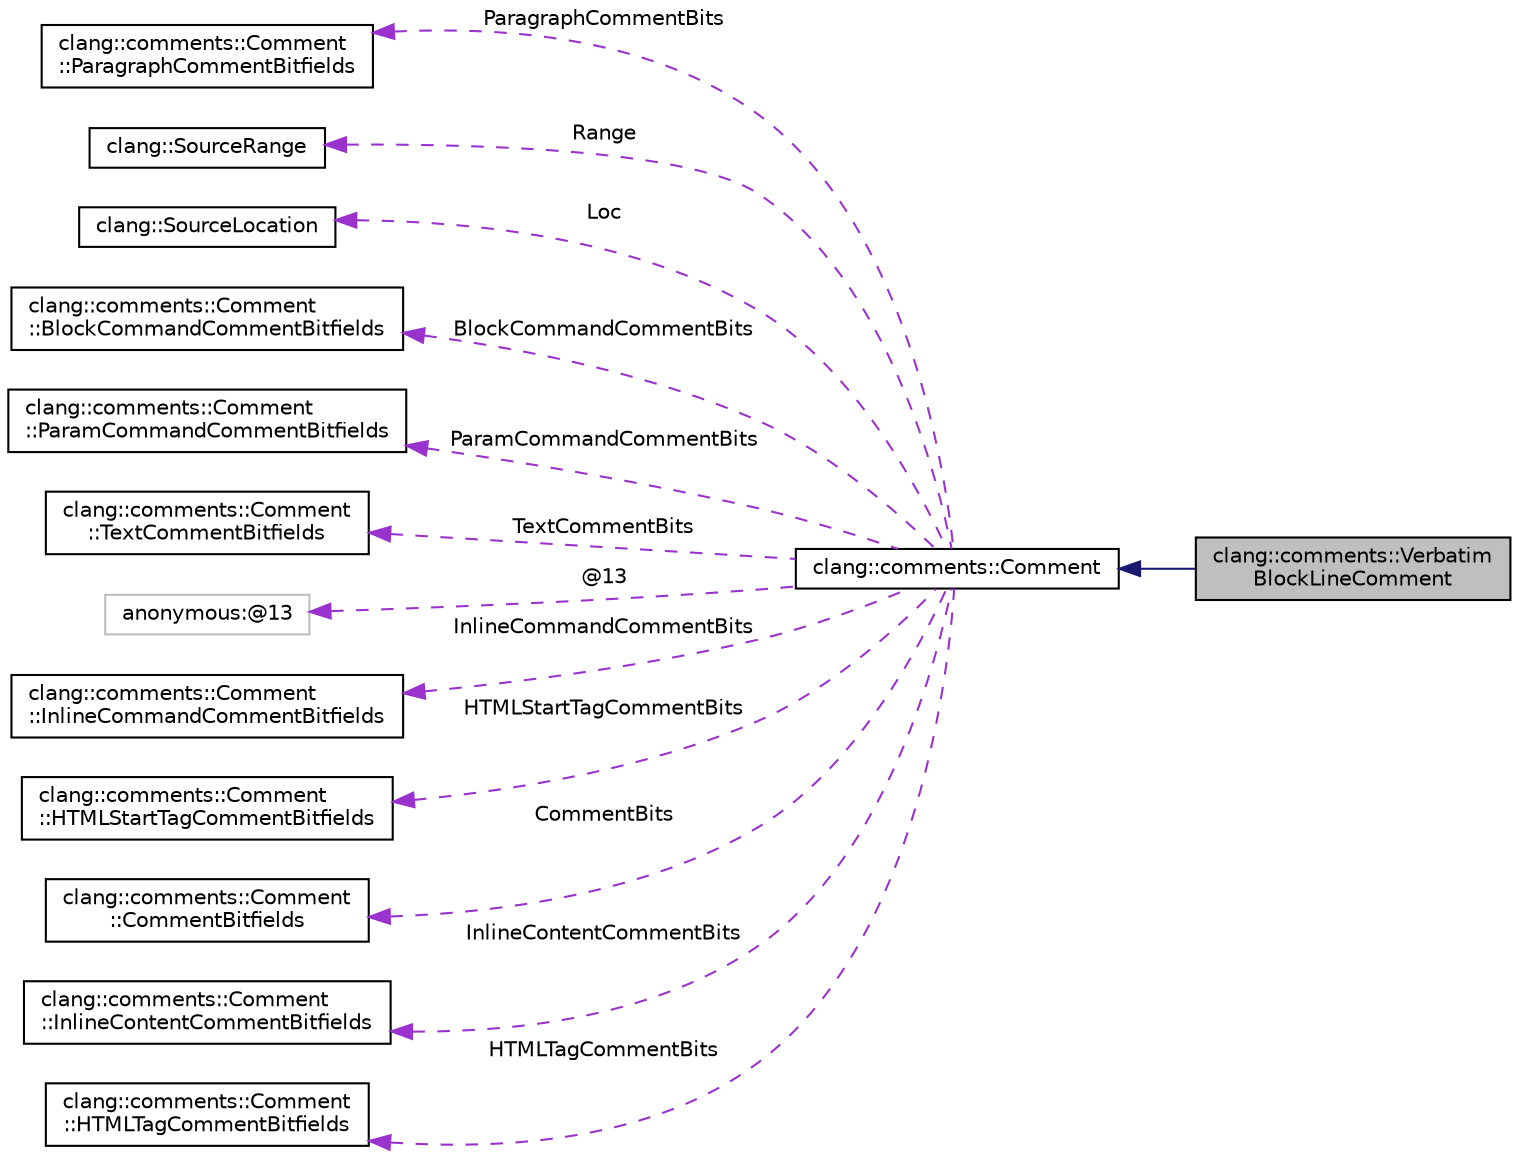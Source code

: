digraph "clang::comments::VerbatimBlockLineComment"
{
 // LATEX_PDF_SIZE
  bgcolor="transparent";
  edge [fontname="Helvetica",fontsize="10",labelfontname="Helvetica",labelfontsize="10"];
  node [fontname="Helvetica",fontsize="10",shape=record];
  rankdir="LR";
  Node1 [label="clang::comments::Verbatim\lBlockLineComment",height=0.2,width=0.4,color="black", fillcolor="grey75", style="filled", fontcolor="black",tooltip="A line of text contained in a verbatim block."];
  Node2 -> Node1 [dir="back",color="midnightblue",fontsize="10",style="solid",fontname="Helvetica"];
  Node2 [label="clang::comments::Comment",height=0.2,width=0.4,color="black",URL="$classclang_1_1comments_1_1Comment.html",tooltip="Any part of the comment."];
  Node3 -> Node2 [dir="back",color="darkorchid3",fontsize="10",style="dashed",label=" ParagraphCommentBits" ,fontname="Helvetica"];
  Node3 [label="clang::comments::Comment\l::ParagraphCommentBitfields",height=0.2,width=0.4,color="black",URL="$classclang_1_1comments_1_1Comment_1_1ParagraphCommentBitfields.html",tooltip=" "];
  Node4 -> Node2 [dir="back",color="darkorchid3",fontsize="10",style="dashed",label=" Range" ,fontname="Helvetica"];
  Node4 [label="clang::SourceRange",height=0.2,width=0.4,color="black",URL="$classclang_1_1SourceRange.html",tooltip="A trivial tuple used to represent a source range."];
  Node5 -> Node2 [dir="back",color="darkorchid3",fontsize="10",style="dashed",label=" Loc" ,fontname="Helvetica"];
  Node5 [label="clang::SourceLocation",height=0.2,width=0.4,color="black",URL="$classclang_1_1SourceLocation.html",tooltip="Encodes a location in the source."];
  Node6 -> Node2 [dir="back",color="darkorchid3",fontsize="10",style="dashed",label=" BlockCommandCommentBits" ,fontname="Helvetica"];
  Node6 [label="clang::comments::Comment\l::BlockCommandCommentBitfields",height=0.2,width=0.4,color="black",URL="$classclang_1_1comments_1_1Comment_1_1BlockCommandCommentBitfields.html",tooltip=" "];
  Node7 -> Node2 [dir="back",color="darkorchid3",fontsize="10",style="dashed",label=" ParamCommandCommentBits" ,fontname="Helvetica"];
  Node7 [label="clang::comments::Comment\l::ParamCommandCommentBitfields",height=0.2,width=0.4,color="black",URL="$classclang_1_1comments_1_1Comment_1_1ParamCommandCommentBitfields.html",tooltip=" "];
  Node8 -> Node2 [dir="back",color="darkorchid3",fontsize="10",style="dashed",label=" TextCommentBits" ,fontname="Helvetica"];
  Node8 [label="clang::comments::Comment\l::TextCommentBitfields",height=0.2,width=0.4,color="black",URL="$classclang_1_1comments_1_1Comment_1_1TextCommentBitfields.html",tooltip=" "];
  Node9 -> Node2 [dir="back",color="darkorchid3",fontsize="10",style="dashed",label=" @13" ,fontname="Helvetica"];
  Node9 [label="anonymous:@13",height=0.2,width=0.4,color="grey75",tooltip=" "];
  Node10 -> Node2 [dir="back",color="darkorchid3",fontsize="10",style="dashed",label=" InlineCommandCommentBits" ,fontname="Helvetica"];
  Node10 [label="clang::comments::Comment\l::InlineCommandCommentBitfields",height=0.2,width=0.4,color="black",URL="$classclang_1_1comments_1_1Comment_1_1InlineCommandCommentBitfields.html",tooltip=" "];
  Node11 -> Node2 [dir="back",color="darkorchid3",fontsize="10",style="dashed",label=" HTMLStartTagCommentBits" ,fontname="Helvetica"];
  Node11 [label="clang::comments::Comment\l::HTMLStartTagCommentBitfields",height=0.2,width=0.4,color="black",URL="$classclang_1_1comments_1_1Comment_1_1HTMLStartTagCommentBitfields.html",tooltip=" "];
  Node12 -> Node2 [dir="back",color="darkorchid3",fontsize="10",style="dashed",label=" CommentBits" ,fontname="Helvetica"];
  Node12 [label="clang::comments::Comment\l::CommentBitfields",height=0.2,width=0.4,color="black",URL="$classclang_1_1comments_1_1Comment_1_1CommentBitfields.html",tooltip=" "];
  Node13 -> Node2 [dir="back",color="darkorchid3",fontsize="10",style="dashed",label=" InlineContentCommentBits" ,fontname="Helvetica"];
  Node13 [label="clang::comments::Comment\l::InlineContentCommentBitfields",height=0.2,width=0.4,color="black",URL="$classclang_1_1comments_1_1Comment_1_1InlineContentCommentBitfields.html",tooltip=" "];
  Node14 -> Node2 [dir="back",color="darkorchid3",fontsize="10",style="dashed",label=" HTMLTagCommentBits" ,fontname="Helvetica"];
  Node14 [label="clang::comments::Comment\l::HTMLTagCommentBitfields",height=0.2,width=0.4,color="black",URL="$classclang_1_1comments_1_1Comment_1_1HTMLTagCommentBitfields.html",tooltip=" "];
}
